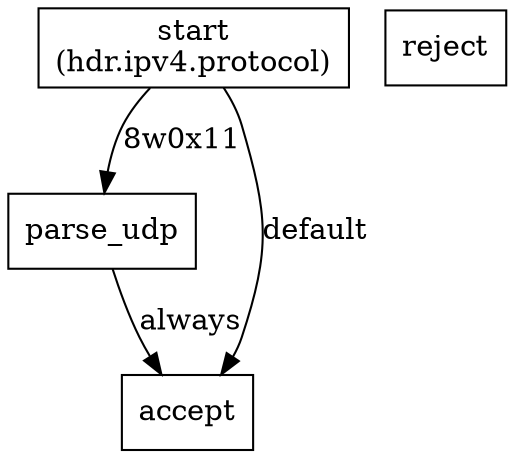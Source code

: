 digraph EgressParser{
start [shape=rectangle,label="start
(hdr.ipv4.protocol)"]
parse_udp [shape=rectangle,label="parse_udp"]
accept [shape=rectangle,label="accept"]
reject [shape=rectangle,label="reject"]
start -> parse_udp [label="8w0x11"]
start -> accept [label="default"]
parse_udp -> accept [label="always"]
}

